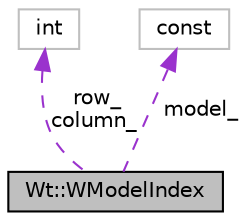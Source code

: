 digraph "Wt::WModelIndex"
{
 // LATEX_PDF_SIZE
  edge [fontname="Helvetica",fontsize="10",labelfontname="Helvetica",labelfontsize="10"];
  node [fontname="Helvetica",fontsize="10",shape=record];
  Node1 [label="Wt::WModelIndex",height=0.2,width=0.4,color="black", fillcolor="grey75", style="filled", fontcolor="black",tooltip="A value class that describes an index to an item in a data model."];
  Node2 -> Node1 [dir="back",color="darkorchid3",fontsize="10",style="dashed",label=" row_\ncolumn_" ,fontname="Helvetica"];
  Node2 [label="int",height=0.2,width=0.4,color="grey75", fillcolor="white", style="filled",tooltip=" "];
  Node3 -> Node1 [dir="back",color="darkorchid3",fontsize="10",style="dashed",label=" model_" ,fontname="Helvetica"];
  Node3 [label="const",height=0.2,width=0.4,color="grey75", fillcolor="white", style="filled",tooltip=" "];
}

